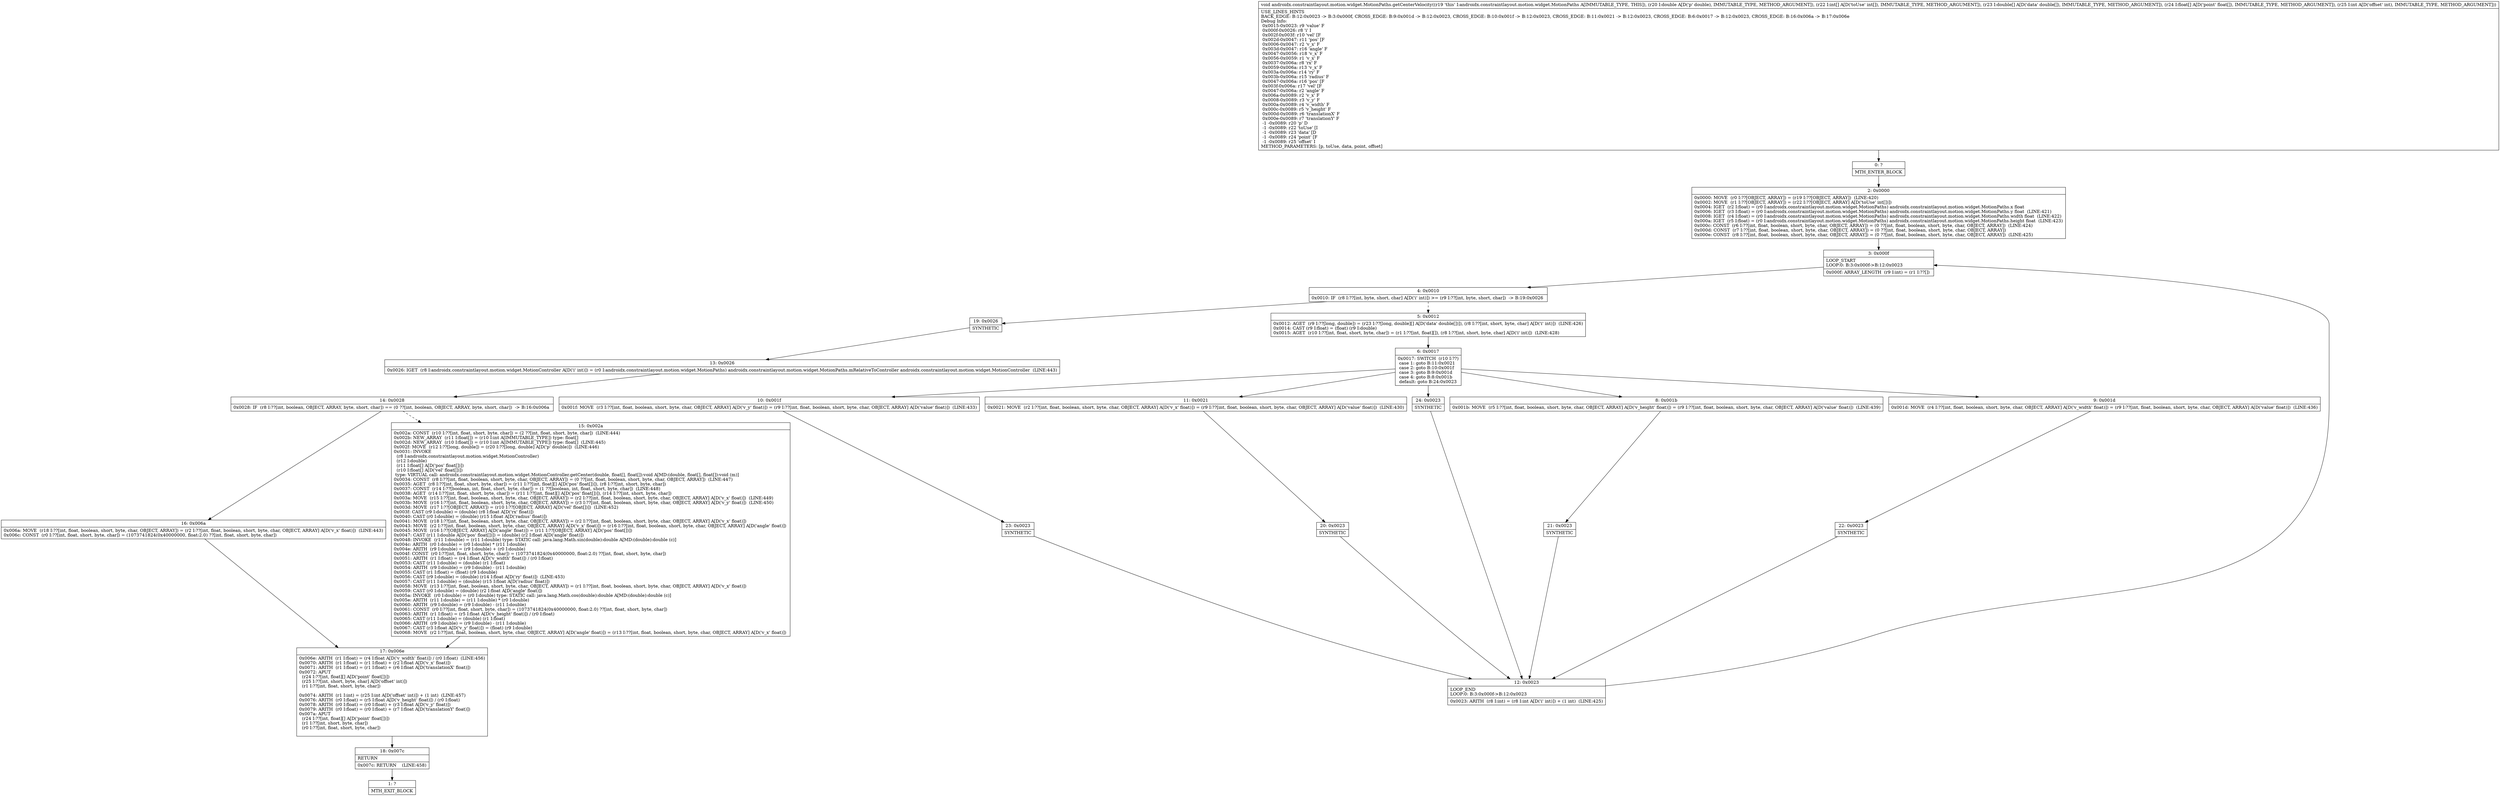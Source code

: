 digraph "CFG forandroidx.constraintlayout.motion.widget.MotionPaths.getCenterVelocity(D[I[D[FI)V" {
Node_0 [shape=record,label="{0\:\ ?|MTH_ENTER_BLOCK\l}"];
Node_2 [shape=record,label="{2\:\ 0x0000|0x0000: MOVE  (r0 I:??[OBJECT, ARRAY]) = (r19 I:??[OBJECT, ARRAY])  (LINE:420)\l0x0002: MOVE  (r1 I:??[OBJECT, ARRAY]) = (r22 I:??[OBJECT, ARRAY] A[D('toUse' int[])]) \l0x0004: IGET  (r2 I:float) = (r0 I:androidx.constraintlayout.motion.widget.MotionPaths) androidx.constraintlayout.motion.widget.MotionPaths.x float \l0x0006: IGET  (r3 I:float) = (r0 I:androidx.constraintlayout.motion.widget.MotionPaths) androidx.constraintlayout.motion.widget.MotionPaths.y float  (LINE:421)\l0x0008: IGET  (r4 I:float) = (r0 I:androidx.constraintlayout.motion.widget.MotionPaths) androidx.constraintlayout.motion.widget.MotionPaths.width float  (LINE:422)\l0x000a: IGET  (r5 I:float) = (r0 I:androidx.constraintlayout.motion.widget.MotionPaths) androidx.constraintlayout.motion.widget.MotionPaths.height float  (LINE:423)\l0x000c: CONST  (r6 I:??[int, float, boolean, short, byte, char, OBJECT, ARRAY]) = (0 ??[int, float, boolean, short, byte, char, OBJECT, ARRAY])  (LINE:424)\l0x000d: CONST  (r7 I:??[int, float, boolean, short, byte, char, OBJECT, ARRAY]) = (0 ??[int, float, boolean, short, byte, char, OBJECT, ARRAY]) \l0x000e: CONST  (r8 I:??[int, float, boolean, short, byte, char, OBJECT, ARRAY]) = (0 ??[int, float, boolean, short, byte, char, OBJECT, ARRAY])  (LINE:425)\l}"];
Node_3 [shape=record,label="{3\:\ 0x000f|LOOP_START\lLOOP:0: B:3:0x000f\-\>B:12:0x0023\l|0x000f: ARRAY_LENGTH  (r9 I:int) = (r1 I:??[]) \l}"];
Node_4 [shape=record,label="{4\:\ 0x0010|0x0010: IF  (r8 I:??[int, byte, short, char] A[D('i' int)]) \>= (r9 I:??[int, byte, short, char])  \-\> B:19:0x0026 \l}"];
Node_5 [shape=record,label="{5\:\ 0x0012|0x0012: AGET  (r9 I:??[long, double]) = (r23 I:??[long, double][] A[D('data' double[])]), (r8 I:??[int, short, byte, char] A[D('i' int)])  (LINE:426)\l0x0014: CAST (r9 I:float) = (float) (r9 I:double) \l0x0015: AGET  (r10 I:??[int, float, short, byte, char]) = (r1 I:??[int, float][]), (r8 I:??[int, short, byte, char] A[D('i' int)])  (LINE:428)\l}"];
Node_6 [shape=record,label="{6\:\ 0x0017|0x0017: SWITCH  (r10 I:??)\l case 1: goto B:11:0x0021\l case 2: goto B:10:0x001f\l case 3: goto B:9:0x001d\l case 4: goto B:8:0x001b\l default: goto B:24:0x0023 \l}"];
Node_8 [shape=record,label="{8\:\ 0x001b|0x001b: MOVE  (r5 I:??[int, float, boolean, short, byte, char, OBJECT, ARRAY] A[D('v_height' float)]) = (r9 I:??[int, float, boolean, short, byte, char, OBJECT, ARRAY] A[D('value' float)])  (LINE:439)\l}"];
Node_21 [shape=record,label="{21\:\ 0x0023|SYNTHETIC\l}"];
Node_12 [shape=record,label="{12\:\ 0x0023|LOOP_END\lLOOP:0: B:3:0x000f\-\>B:12:0x0023\l|0x0023: ARITH  (r8 I:int) = (r8 I:int A[D('i' int)]) + (1 int)  (LINE:425)\l}"];
Node_9 [shape=record,label="{9\:\ 0x001d|0x001d: MOVE  (r4 I:??[int, float, boolean, short, byte, char, OBJECT, ARRAY] A[D('v_width' float)]) = (r9 I:??[int, float, boolean, short, byte, char, OBJECT, ARRAY] A[D('value' float)])  (LINE:436)\l}"];
Node_22 [shape=record,label="{22\:\ 0x0023|SYNTHETIC\l}"];
Node_10 [shape=record,label="{10\:\ 0x001f|0x001f: MOVE  (r3 I:??[int, float, boolean, short, byte, char, OBJECT, ARRAY] A[D('v_y' float)]) = (r9 I:??[int, float, boolean, short, byte, char, OBJECT, ARRAY] A[D('value' float)])  (LINE:433)\l}"];
Node_23 [shape=record,label="{23\:\ 0x0023|SYNTHETIC\l}"];
Node_11 [shape=record,label="{11\:\ 0x0021|0x0021: MOVE  (r2 I:??[int, float, boolean, short, byte, char, OBJECT, ARRAY] A[D('v_x' float)]) = (r9 I:??[int, float, boolean, short, byte, char, OBJECT, ARRAY] A[D('value' float)])  (LINE:430)\l}"];
Node_20 [shape=record,label="{20\:\ 0x0023|SYNTHETIC\l}"];
Node_24 [shape=record,label="{24\:\ 0x0023|SYNTHETIC\l}"];
Node_19 [shape=record,label="{19\:\ 0x0026|SYNTHETIC\l}"];
Node_13 [shape=record,label="{13\:\ 0x0026|0x0026: IGET  (r8 I:androidx.constraintlayout.motion.widget.MotionController A[D('i' int)]) = (r0 I:androidx.constraintlayout.motion.widget.MotionPaths) androidx.constraintlayout.motion.widget.MotionPaths.mRelativeToController androidx.constraintlayout.motion.widget.MotionController  (LINE:443)\l}"];
Node_14 [shape=record,label="{14\:\ 0x0028|0x0028: IF  (r8 I:??[int, boolean, OBJECT, ARRAY, byte, short, char]) == (0 ??[int, boolean, OBJECT, ARRAY, byte, short, char])  \-\> B:16:0x006a \l}"];
Node_15 [shape=record,label="{15\:\ 0x002a|0x002a: CONST  (r10 I:??[int, float, short, byte, char]) = (2 ??[int, float, short, byte, char])  (LINE:444)\l0x002b: NEW_ARRAY  (r11 I:float[]) = (r10 I:int A[IMMUTABLE_TYPE]) type: float[] \l0x002d: NEW_ARRAY  (r10 I:float[]) = (r10 I:int A[IMMUTABLE_TYPE]) type: float[]  (LINE:445)\l0x002f: MOVE  (r12 I:??[long, double]) = (r20 I:??[long, double] A[D('p' double)])  (LINE:446)\l0x0031: INVOKE  \l  (r8 I:androidx.constraintlayout.motion.widget.MotionController)\l  (r12 I:double)\l  (r11 I:float[] A[D('pos' float[])])\l  (r10 I:float[] A[D('vel' float[])])\l type: VIRTUAL call: androidx.constraintlayout.motion.widget.MotionController.getCenter(double, float[], float[]):void A[MD:(double, float[], float[]):void (m)]\l0x0034: CONST  (r8 I:??[int, float, boolean, short, byte, char, OBJECT, ARRAY]) = (0 ??[int, float, boolean, short, byte, char, OBJECT, ARRAY])  (LINE:447)\l0x0035: AGET  (r8 I:??[int, float, short, byte, char]) = (r11 I:??[int, float][] A[D('pos' float[])]), (r8 I:??[int, short, byte, char]) \l0x0037: CONST  (r14 I:??[boolean, int, float, short, byte, char]) = (1 ??[boolean, int, float, short, byte, char])  (LINE:448)\l0x0038: AGET  (r14 I:??[int, float, short, byte, char]) = (r11 I:??[int, float][] A[D('pos' float[])]), (r14 I:??[int, short, byte, char]) \l0x003a: MOVE  (r15 I:??[int, float, boolean, short, byte, char, OBJECT, ARRAY]) = (r2 I:??[int, float, boolean, short, byte, char, OBJECT, ARRAY] A[D('v_x' float)])  (LINE:449)\l0x003b: MOVE  (r16 I:??[int, float, boolean, short, byte, char, OBJECT, ARRAY]) = (r3 I:??[int, float, boolean, short, byte, char, OBJECT, ARRAY] A[D('v_y' float)])  (LINE:450)\l0x003d: MOVE  (r17 I:??[OBJECT, ARRAY]) = (r10 I:??[OBJECT, ARRAY] A[D('vel' float[])])  (LINE:452)\l0x003f: CAST (r9 I:double) = (double) (r8 I:float A[D('rx' float)]) \l0x0040: CAST (r0 I:double) = (double) (r15 I:float A[D('radius' float)]) \l0x0041: MOVE  (r18 I:??[int, float, boolean, short, byte, char, OBJECT, ARRAY]) = (r2 I:??[int, float, boolean, short, byte, char, OBJECT, ARRAY] A[D('v_x' float)]) \l0x0043: MOVE  (r2 I:??[int, float, boolean, short, byte, char, OBJECT, ARRAY] A[D('v_x' float)]) = (r16 I:??[int, float, boolean, short, byte, char, OBJECT, ARRAY] A[D('angle' float)]) \l0x0045: MOVE  (r16 I:??[OBJECT, ARRAY] A[D('angle' float)]) = (r11 I:??[OBJECT, ARRAY] A[D('pos' float[])]) \l0x0047: CAST (r11 I:double A[D('pos' float[])]) = (double) (r2 I:float A[D('angle' float)]) \l0x0048: INVOKE  (r11 I:double) = (r11 I:double) type: STATIC call: java.lang.Math.sin(double):double A[MD:(double):double (c)]\l0x004c: ARITH  (r0 I:double) = (r0 I:double) * (r11 I:double) \l0x004e: ARITH  (r9 I:double) = (r9 I:double) + (r0 I:double) \l0x004f: CONST  (r0 I:??[int, float, short, byte, char]) = (1073741824(0x40000000, float:2.0) ??[int, float, short, byte, char]) \l0x0051: ARITH  (r1 I:float) = (r4 I:float A[D('v_width' float)]) \/ (r0 I:float) \l0x0053: CAST (r11 I:double) = (double) (r1 I:float) \l0x0054: ARITH  (r9 I:double) = (r9 I:double) \- (r11 I:double) \l0x0055: CAST (r1 I:float) = (float) (r9 I:double) \l0x0056: CAST (r9 I:double) = (double) (r14 I:float A[D('ry' float)])  (LINE:453)\l0x0057: CAST (r11 I:double) = (double) (r15 I:float A[D('radius' float)]) \l0x0058: MOVE  (r13 I:??[int, float, boolean, short, byte, char, OBJECT, ARRAY]) = (r1 I:??[int, float, boolean, short, byte, char, OBJECT, ARRAY] A[D('v_x' float)]) \l0x0059: CAST (r0 I:double) = (double) (r2 I:float A[D('angle' float)]) \l0x005a: INVOKE  (r0 I:double) = (r0 I:double) type: STATIC call: java.lang.Math.cos(double):double A[MD:(double):double (c)]\l0x005e: ARITH  (r11 I:double) = (r11 I:double) * (r0 I:double) \l0x0060: ARITH  (r9 I:double) = (r9 I:double) \- (r11 I:double) \l0x0061: CONST  (r0 I:??[int, float, short, byte, char]) = (1073741824(0x40000000, float:2.0) ??[int, float, short, byte, char]) \l0x0063: ARITH  (r1 I:float) = (r5 I:float A[D('v_height' float)]) \/ (r0 I:float) \l0x0065: CAST (r11 I:double) = (double) (r1 I:float) \l0x0066: ARITH  (r9 I:double) = (r9 I:double) \- (r11 I:double) \l0x0067: CAST (r3 I:float A[D('v_y' float)]) = (float) (r9 I:double) \l0x0068: MOVE  (r2 I:??[int, float, boolean, short, byte, char, OBJECT, ARRAY] A[D('angle' float)]) = (r13 I:??[int, float, boolean, short, byte, char, OBJECT, ARRAY] A[D('v_x' float)]) \l}"];
Node_17 [shape=record,label="{17\:\ 0x006e|0x006e: ARITH  (r1 I:float) = (r4 I:float A[D('v_width' float)]) \/ (r0 I:float)  (LINE:456)\l0x0070: ARITH  (r1 I:float) = (r1 I:float) + (r2 I:float A[D('v_x' float)]) \l0x0071: ARITH  (r1 I:float) = (r1 I:float) + (r6 I:float A[D('translationX' float)]) \l0x0072: APUT  \l  (r24 I:??[int, float][] A[D('point' float[])])\l  (r25 I:??[int, short, byte, char] A[D('offset' int)])\l  (r1 I:??[int, float, short, byte, char])\l \l0x0074: ARITH  (r1 I:int) = (r25 I:int A[D('offset' int)]) + (1 int)  (LINE:457)\l0x0076: ARITH  (r0 I:float) = (r5 I:float A[D('v_height' float)]) \/ (r0 I:float) \l0x0078: ARITH  (r0 I:float) = (r0 I:float) + (r3 I:float A[D('v_y' float)]) \l0x0079: ARITH  (r0 I:float) = (r0 I:float) + (r7 I:float A[D('translationY' float)]) \l0x007a: APUT  \l  (r24 I:??[int, float][] A[D('point' float[])])\l  (r1 I:??[int, short, byte, char])\l  (r0 I:??[int, float, short, byte, char])\l \l}"];
Node_18 [shape=record,label="{18\:\ 0x007c|RETURN\l|0x007c: RETURN    (LINE:458)\l}"];
Node_1 [shape=record,label="{1\:\ ?|MTH_EXIT_BLOCK\l}"];
Node_16 [shape=record,label="{16\:\ 0x006a|0x006a: MOVE  (r18 I:??[int, float, boolean, short, byte, char, OBJECT, ARRAY]) = (r2 I:??[int, float, boolean, short, byte, char, OBJECT, ARRAY] A[D('v_x' float)])  (LINE:443)\l0x006c: CONST  (r0 I:??[int, float, short, byte, char]) = (1073741824(0x40000000, float:2.0) ??[int, float, short, byte, char]) \l}"];
MethodNode[shape=record,label="{void androidx.constraintlayout.motion.widget.MotionPaths.getCenterVelocity((r19 'this' I:androidx.constraintlayout.motion.widget.MotionPaths A[IMMUTABLE_TYPE, THIS]), (r20 I:double A[D('p' double), IMMUTABLE_TYPE, METHOD_ARGUMENT]), (r22 I:int[] A[D('toUse' int[]), IMMUTABLE_TYPE, METHOD_ARGUMENT]), (r23 I:double[] A[D('data' double[]), IMMUTABLE_TYPE, METHOD_ARGUMENT]), (r24 I:float[] A[D('point' float[]), IMMUTABLE_TYPE, METHOD_ARGUMENT]), (r25 I:int A[D('offset' int), IMMUTABLE_TYPE, METHOD_ARGUMENT]))  | USE_LINES_HINTS\lBACK_EDGE: B:12:0x0023 \-\> B:3:0x000f, CROSS_EDGE: B:9:0x001d \-\> B:12:0x0023, CROSS_EDGE: B:10:0x001f \-\> B:12:0x0023, CROSS_EDGE: B:11:0x0021 \-\> B:12:0x0023, CROSS_EDGE: B:6:0x0017 \-\> B:12:0x0023, CROSS_EDGE: B:16:0x006a \-\> B:17:0x006e\lDebug Info:\l  0x0015\-0x0023: r9 'value' F\l  0x000f\-0x0026: r8 'i' I\l  0x002f\-0x003f: r10 'vel' [F\l  0x002d\-0x0047: r11 'pos' [F\l  0x0006\-0x0047: r2 'v_x' F\l  0x003d\-0x0047: r16 'angle' F\l  0x0047\-0x0056: r18 'v_x' F\l  0x0056\-0x0059: r1 'v_x' F\l  0x0037\-0x006a: r8 'rx' F\l  0x0059\-0x006a: r13 'v_x' F\l  0x003a\-0x006a: r14 'ry' F\l  0x003b\-0x006a: r15 'radius' F\l  0x0047\-0x006a: r16 'pos' [F\l  0x003f\-0x006a: r17 'vel' [F\l  0x0047\-0x006a: r2 'angle' F\l  0x006a\-0x0089: r2 'v_x' F\l  0x0008\-0x0089: r3 'v_y' F\l  0x000a\-0x0089: r4 'v_width' F\l  0x000c\-0x0089: r5 'v_height' F\l  0x000d\-0x0089: r6 'translationX' F\l  0x000e\-0x0089: r7 'translationY' F\l  \-1 \-0x0089: r20 'p' D\l  \-1 \-0x0089: r22 'toUse' [I\l  \-1 \-0x0089: r23 'data' [D\l  \-1 \-0x0089: r24 'point' [F\l  \-1 \-0x0089: r25 'offset' I\lMETHOD_PARAMETERS: [p, toUse, data, point, offset]\l}"];
MethodNode -> Node_0;Node_0 -> Node_2;
Node_2 -> Node_3;
Node_3 -> Node_4;
Node_4 -> Node_5[style=dashed];
Node_4 -> Node_19;
Node_5 -> Node_6;
Node_6 -> Node_8;
Node_6 -> Node_9;
Node_6 -> Node_10;
Node_6 -> Node_11;
Node_6 -> Node_24;
Node_8 -> Node_21;
Node_21 -> Node_12;
Node_12 -> Node_3;
Node_9 -> Node_22;
Node_22 -> Node_12;
Node_10 -> Node_23;
Node_23 -> Node_12;
Node_11 -> Node_20;
Node_20 -> Node_12;
Node_24 -> Node_12;
Node_19 -> Node_13;
Node_13 -> Node_14;
Node_14 -> Node_15[style=dashed];
Node_14 -> Node_16;
Node_15 -> Node_17;
Node_17 -> Node_18;
Node_18 -> Node_1;
Node_16 -> Node_17;
}


